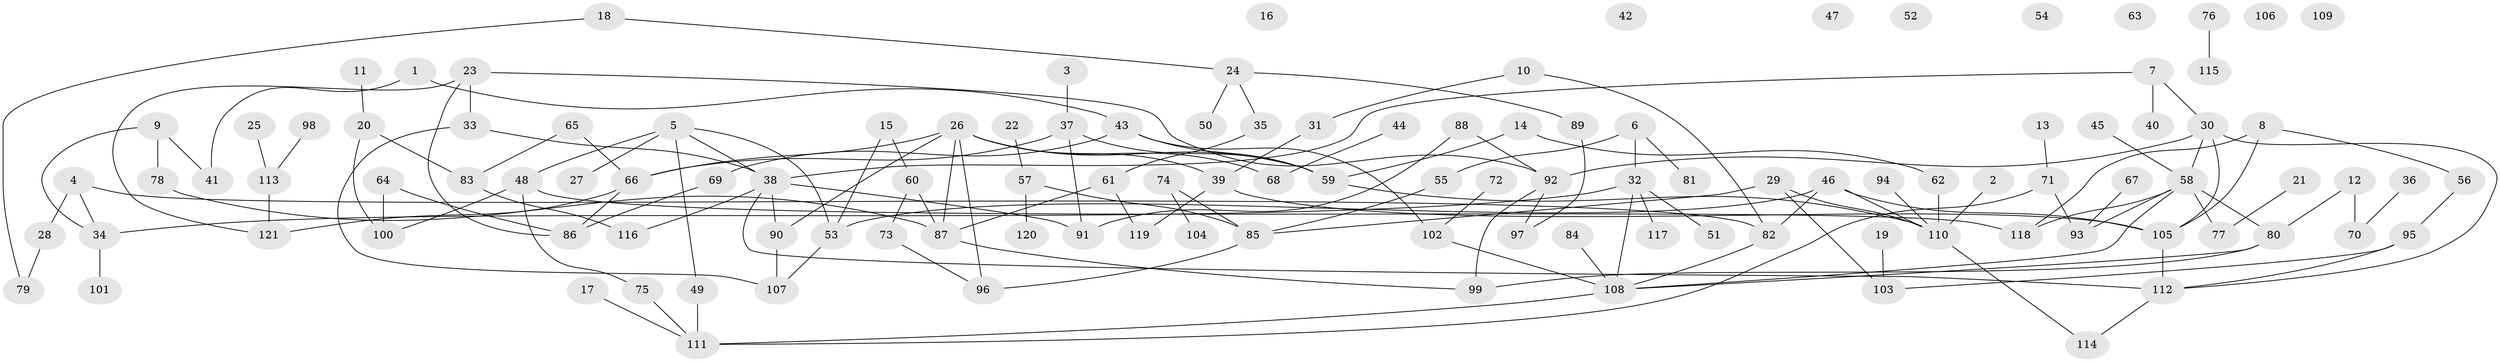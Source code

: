 // Generated by graph-tools (version 1.1) at 2025/25/03/09/25 03:25:14]
// undirected, 121 vertices, 153 edges
graph export_dot {
graph [start="1"]
  node [color=gray90,style=filled];
  1;
  2;
  3;
  4;
  5;
  6;
  7;
  8;
  9;
  10;
  11;
  12;
  13;
  14;
  15;
  16;
  17;
  18;
  19;
  20;
  21;
  22;
  23;
  24;
  25;
  26;
  27;
  28;
  29;
  30;
  31;
  32;
  33;
  34;
  35;
  36;
  37;
  38;
  39;
  40;
  41;
  42;
  43;
  44;
  45;
  46;
  47;
  48;
  49;
  50;
  51;
  52;
  53;
  54;
  55;
  56;
  57;
  58;
  59;
  60;
  61;
  62;
  63;
  64;
  65;
  66;
  67;
  68;
  69;
  70;
  71;
  72;
  73;
  74;
  75;
  76;
  77;
  78;
  79;
  80;
  81;
  82;
  83;
  84;
  85;
  86;
  87;
  88;
  89;
  90;
  91;
  92;
  93;
  94;
  95;
  96;
  97;
  98;
  99;
  100;
  101;
  102;
  103;
  104;
  105;
  106;
  107;
  108;
  109;
  110;
  111;
  112;
  113;
  114;
  115;
  116;
  117;
  118;
  119;
  120;
  121;
  1 -- 41;
  1 -- 43;
  2 -- 110;
  3 -- 37;
  4 -- 28;
  4 -- 34;
  4 -- 82;
  5 -- 27;
  5 -- 38;
  5 -- 48;
  5 -- 49;
  5 -- 53;
  6 -- 32;
  6 -- 55;
  6 -- 81;
  7 -- 30;
  7 -- 38;
  7 -- 40;
  8 -- 56;
  8 -- 105;
  8 -- 118;
  9 -- 34;
  9 -- 41;
  9 -- 78;
  10 -- 31;
  10 -- 82;
  11 -- 20;
  12 -- 70;
  12 -- 80;
  13 -- 71;
  14 -- 59;
  14 -- 62;
  15 -- 53;
  15 -- 60;
  17 -- 111;
  18 -- 24;
  18 -- 79;
  19 -- 103;
  20 -- 83;
  20 -- 100;
  21 -- 77;
  22 -- 57;
  23 -- 33;
  23 -- 86;
  23 -- 92;
  23 -- 121;
  24 -- 35;
  24 -- 50;
  24 -- 89;
  25 -- 113;
  26 -- 39;
  26 -- 59;
  26 -- 66;
  26 -- 68;
  26 -- 87;
  26 -- 90;
  26 -- 96;
  28 -- 79;
  29 -- 85;
  29 -- 103;
  29 -- 110;
  30 -- 58;
  30 -- 92;
  30 -- 105;
  30 -- 112;
  31 -- 39;
  32 -- 34;
  32 -- 51;
  32 -- 108;
  32 -- 117;
  33 -- 38;
  33 -- 107;
  34 -- 101;
  35 -- 61;
  36 -- 70;
  37 -- 59;
  37 -- 66;
  37 -- 91;
  38 -- 90;
  38 -- 91;
  38 -- 112;
  38 -- 116;
  39 -- 105;
  39 -- 119;
  43 -- 59;
  43 -- 69;
  43 -- 102;
  44 -- 68;
  45 -- 58;
  46 -- 53;
  46 -- 82;
  46 -- 105;
  46 -- 110;
  48 -- 75;
  48 -- 100;
  48 -- 118;
  49 -- 111;
  53 -- 107;
  55 -- 85;
  56 -- 95;
  57 -- 85;
  57 -- 120;
  58 -- 77;
  58 -- 80;
  58 -- 93;
  58 -- 108;
  58 -- 118;
  59 -- 110;
  60 -- 73;
  60 -- 87;
  61 -- 87;
  61 -- 119;
  62 -- 110;
  64 -- 86;
  64 -- 100;
  65 -- 66;
  65 -- 83;
  66 -- 86;
  66 -- 121;
  67 -- 93;
  69 -- 86;
  71 -- 93;
  71 -- 111;
  72 -- 102;
  73 -- 96;
  74 -- 85;
  74 -- 104;
  75 -- 111;
  76 -- 115;
  78 -- 87;
  80 -- 99;
  80 -- 108;
  82 -- 108;
  83 -- 116;
  84 -- 108;
  85 -- 96;
  87 -- 99;
  88 -- 91;
  88 -- 92;
  89 -- 97;
  90 -- 107;
  92 -- 97;
  92 -- 99;
  94 -- 110;
  95 -- 103;
  95 -- 112;
  98 -- 113;
  102 -- 108;
  105 -- 112;
  108 -- 111;
  110 -- 114;
  112 -- 114;
  113 -- 121;
}
